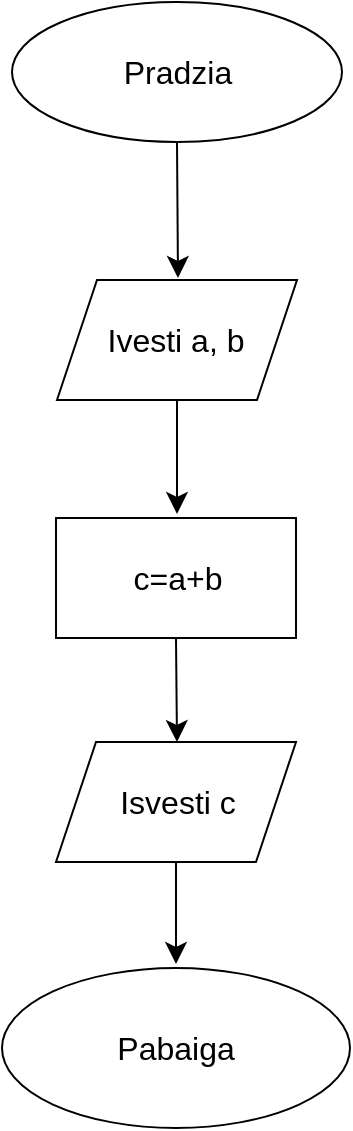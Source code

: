 <mxfile version="24.7.12" pages="2">
  <diagram name="Page-1" id="Xy09rb_q7cz2XLX96C8-">
    <mxGraphModel dx="533" dy="1183" grid="1" gridSize="10" guides="1" tooltips="1" connect="1" arrows="1" fold="1" page="0" pageScale="1" pageWidth="850" pageHeight="1100" math="0" shadow="0">
      <root>
        <mxCell id="0" />
        <mxCell id="1" parent="0" />
        <mxCell id="qXnsovy0fY5T8Ad486HR-1" value="" style="shape=parallelogram;perimeter=parallelogramPerimeter;whiteSpace=wrap;html=1;fixedSize=1;" vertex="1" parent="1">
          <mxGeometry x="144.5" y="-76" width="120" height="60" as="geometry" />
        </mxCell>
        <mxCell id="WlDMIR47eIO4SdZh8Jrh-3" style="edgeStyle=none;curved=1;rounded=0;orthogonalLoop=1;jettySize=auto;html=1;exitX=0.5;exitY=1;exitDx=0;exitDy=0;fontSize=12;startSize=8;endSize=8;" parent="1" source="WlDMIR47eIO4SdZh8Jrh-1" edge="1">
          <mxGeometry relative="1" as="geometry">
            <mxPoint x="205" y="-77" as="targetPoint" />
          </mxGeometry>
        </mxCell>
        <mxCell id="WlDMIR47eIO4SdZh8Jrh-1" value="" style="ellipse;whiteSpace=wrap;html=1;" parent="1" vertex="1">
          <mxGeometry x="122" y="-215" width="165" height="70" as="geometry" />
        </mxCell>
        <mxCell id="WlDMIR47eIO4SdZh8Jrh-8" style="edgeStyle=none;curved=1;rounded=0;orthogonalLoop=1;jettySize=auto;html=1;fontSize=12;startSize=8;endSize=8;" parent="1" edge="1">
          <mxGeometry relative="1" as="geometry">
            <mxPoint x="204.5" y="41" as="targetPoint" />
            <mxPoint x="204.5" y="-16" as="sourcePoint" />
          </mxGeometry>
        </mxCell>
        <mxCell id="WlDMIR47eIO4SdZh8Jrh-5" value="Pradzia" style="text;html=1;align=center;verticalAlign=middle;whiteSpace=wrap;rounded=0;fontSize=16;" parent="1" vertex="1">
          <mxGeometry x="174.5" y="-195" width="60" height="30" as="geometry" />
        </mxCell>
        <mxCell id="WlDMIR47eIO4SdZh8Jrh-6" value="Ivesti a, b" style="text;html=1;align=center;verticalAlign=middle;whiteSpace=wrap;rounded=0;fontSize=16;" parent="1" vertex="1">
          <mxGeometry x="154" y="-61" width="100" height="30" as="geometry" />
        </mxCell>
        <mxCell id="WlDMIR47eIO4SdZh8Jrh-9" value="" style="rounded=0;whiteSpace=wrap;html=1;" parent="1" vertex="1">
          <mxGeometry x="144" y="43" width="120" height="60" as="geometry" />
        </mxCell>
        <mxCell id="WlDMIR47eIO4SdZh8Jrh-13" style="edgeStyle=none;curved=1;rounded=0;orthogonalLoop=1;jettySize=auto;html=1;fontSize=12;startSize=8;endSize=8;exitX=0.5;exitY=1;exitDx=0;exitDy=0;" parent="1" source="WlDMIR47eIO4SdZh8Jrh-9" edge="1">
          <mxGeometry relative="1" as="geometry">
            <mxPoint x="204.5" y="155" as="targetPoint" />
            <mxPoint x="205" y="109" as="sourcePoint" />
          </mxGeometry>
        </mxCell>
        <mxCell id="WlDMIR47eIO4SdZh8Jrh-10" value="c=a+b" style="text;html=1;align=center;verticalAlign=middle;whiteSpace=wrap;rounded=0;fontSize=16;" parent="1" vertex="1">
          <mxGeometry x="174.5" y="58" width="60" height="30" as="geometry" />
        </mxCell>
        <mxCell id="WlDMIR47eIO4SdZh8Jrh-18" style="edgeStyle=none;curved=1;rounded=0;orthogonalLoop=1;jettySize=auto;html=1;exitX=0.5;exitY=1;exitDx=0;exitDy=0;fontSize=12;startSize=8;endSize=8;" parent="1" source="WlDMIR47eIO4SdZh8Jrh-15" edge="1">
          <mxGeometry relative="1" as="geometry">
            <mxPoint x="204" y="266" as="targetPoint" />
          </mxGeometry>
        </mxCell>
        <mxCell id="WlDMIR47eIO4SdZh8Jrh-15" value="" style="shape=parallelogram;perimeter=parallelogramPerimeter;whiteSpace=wrap;html=1;fixedSize=1;" parent="1" vertex="1">
          <mxGeometry x="144" y="155" width="120" height="60" as="geometry" />
        </mxCell>
        <mxCell id="WlDMIR47eIO4SdZh8Jrh-16" value="Isvesti c" style="text;html=1;align=center;verticalAlign=middle;whiteSpace=wrap;rounded=0;fontSize=16;" parent="1" vertex="1">
          <mxGeometry x="174.5" y="170" width="60" height="30" as="geometry" />
        </mxCell>
        <mxCell id="WlDMIR47eIO4SdZh8Jrh-19" value="" style="ellipse;whiteSpace=wrap;html=1;" parent="1" vertex="1">
          <mxGeometry x="117" y="268" width="174" height="80" as="geometry" />
        </mxCell>
        <mxCell id="WlDMIR47eIO4SdZh8Jrh-20" value="Pabaiga" style="text;html=1;align=center;verticalAlign=middle;whiteSpace=wrap;rounded=0;fontSize=16;" parent="1" vertex="1">
          <mxGeometry x="174" y="293" width="60" height="30" as="geometry" />
        </mxCell>
      </root>
    </mxGraphModel>
  </diagram>
  <diagram id="Xn5unwTJoZQO9n4HzeaD" name="Page-2">
    <mxGraphModel dx="533" dy="783" grid="1" gridSize="10" guides="1" tooltips="1" connect="1" arrows="1" fold="1" page="1" pageScale="1" pageWidth="850" pageHeight="1100" math="0" shadow="0">
      <root>
        <mxCell id="0" />
        <mxCell id="1" parent="0" />
        <mxCell id="7gmjEe2QHwHyJjkG4o15-2" style="edgeStyle=orthogonalEdgeStyle;rounded=0;orthogonalLoop=1;jettySize=auto;html=1;" edge="1" parent="1" source="7gmjEe2QHwHyJjkG4o15-1">
          <mxGeometry relative="1" as="geometry">
            <mxPoint x="300" y="150" as="targetPoint" />
          </mxGeometry>
        </mxCell>
        <mxCell id="7gmjEe2QHwHyJjkG4o15-1" value="Pradzia" style="ellipse;whiteSpace=wrap;html=1;" vertex="1" parent="1">
          <mxGeometry x="240" y="20" width="120" height="80" as="geometry" />
        </mxCell>
        <mxCell id="7gmjEe2QHwHyJjkG4o15-4" style="edgeStyle=orthogonalEdgeStyle;rounded=0;orthogonalLoop=1;jettySize=auto;html=1;exitX=0.5;exitY=1;exitDx=0;exitDy=0;" edge="1" parent="1">
          <mxGeometry relative="1" as="geometry">
            <mxPoint x="300" y="240" as="targetPoint" />
            <mxPoint x="300" y="210" as="sourcePoint" />
          </mxGeometry>
        </mxCell>
        <mxCell id="7gmjEe2QHwHyJjkG4o15-7" style="edgeStyle=orthogonalEdgeStyle;rounded=0;orthogonalLoop=1;jettySize=auto;html=1;exitX=0.5;exitY=1;exitDx=0;exitDy=0;" edge="1" parent="1" source="7gmjEe2QHwHyJjkG4o15-6" target="7gmjEe2QHwHyJjkG4o15-8">
          <mxGeometry relative="1" as="geometry">
            <mxPoint x="300" y="350" as="targetPoint" />
          </mxGeometry>
        </mxCell>
        <mxCell id="7gmjEe2QHwHyJjkG4o15-6" value="b=a%2" style="rounded=0;whiteSpace=wrap;html=1;" vertex="1" parent="1">
          <mxGeometry x="240" y="240" width="120" height="60" as="geometry" />
        </mxCell>
        <mxCell id="7gmjEe2QHwHyJjkG4o15-9" style="edgeStyle=orthogonalEdgeStyle;rounded=0;orthogonalLoop=1;jettySize=auto;html=1;exitX=0;exitY=0.5;exitDx=0;exitDy=0;" edge="1" parent="1" source="7gmjEe2QHwHyJjkG4o15-8">
          <mxGeometry relative="1" as="geometry">
            <mxPoint x="190" y="370" as="targetPoint" />
          </mxGeometry>
        </mxCell>
        <mxCell id="7gmjEe2QHwHyJjkG4o15-10" style="edgeStyle=orthogonalEdgeStyle;rounded=0;orthogonalLoop=1;jettySize=auto;html=1;exitX=1;exitY=0.5;exitDx=0;exitDy=0;" edge="1" parent="1" source="7gmjEe2QHwHyJjkG4o15-8">
          <mxGeometry relative="1" as="geometry">
            <mxPoint x="410" y="370" as="targetPoint" />
          </mxGeometry>
        </mxCell>
        <mxCell id="7gmjEe2QHwHyJjkG4o15-8" value="b=0" style="rhombus;whiteSpace=wrap;html=1;" vertex="1" parent="1">
          <mxGeometry x="220" y="330" width="160" height="80" as="geometry" />
        </mxCell>
        <mxCell id="7gmjEe2QHwHyJjkG4o15-14" style="edgeStyle=orthogonalEdgeStyle;rounded=0;orthogonalLoop=1;jettySize=auto;html=1;exitX=0.5;exitY=1;exitDx=0;exitDy=0;entryX=0;entryY=0.5;entryDx=0;entryDy=0;" edge="1" parent="1" source="7gmjEe2QHwHyJjkG4o15-11" target="7gmjEe2QHwHyJjkG4o15-13">
          <mxGeometry relative="1" as="geometry" />
        </mxCell>
        <mxCell id="7gmjEe2QHwHyJjkG4o15-11" value="Spausdinti:&lt;div&gt;&quot;Skaicius lyginis&quot;&lt;/div&gt;" style="shape=parallelogram;perimeter=parallelogramPerimeter;whiteSpace=wrap;html=1;fixedSize=1;" vertex="1" parent="1">
          <mxGeometry x="60" y="340" width="140" height="60" as="geometry" />
        </mxCell>
        <mxCell id="7gmjEe2QHwHyJjkG4o15-15" style="edgeStyle=orthogonalEdgeStyle;rounded=0;orthogonalLoop=1;jettySize=auto;html=1;exitX=0.5;exitY=1;exitDx=0;exitDy=0;entryX=1;entryY=0.5;entryDx=0;entryDy=0;" edge="1" parent="1" source="7gmjEe2QHwHyJjkG4o15-12" target="7gmjEe2QHwHyJjkG4o15-13">
          <mxGeometry relative="1" as="geometry" />
        </mxCell>
        <mxCell id="7gmjEe2QHwHyJjkG4o15-12" value="Spausdinti:&lt;div&gt;&quot;Skaicius nelyginis&quot;&lt;/div&gt;" style="shape=parallelogram;perimeter=parallelogramPerimeter;whiteSpace=wrap;html=1;fixedSize=1;" vertex="1" parent="1">
          <mxGeometry x="400" y="340" width="140" height="60" as="geometry" />
        </mxCell>
        <mxCell id="7gmjEe2QHwHyJjkG4o15-13" value="Pabaiga" style="ellipse;whiteSpace=wrap;html=1;" vertex="1" parent="1">
          <mxGeometry x="240" y="480" width="120" height="80" as="geometry" />
        </mxCell>
        <mxCell id="OKmitd9KLiZwx9LJzfnb-3" value="Ivesti a" style="shape=parallelogram;perimeter=parallelogramPerimeter;whiteSpace=wrap;html=1;fixedSize=1;" vertex="1" parent="1">
          <mxGeometry x="240" y="150" width="120" height="60" as="geometry" />
        </mxCell>
      </root>
    </mxGraphModel>
  </diagram>
</mxfile>
